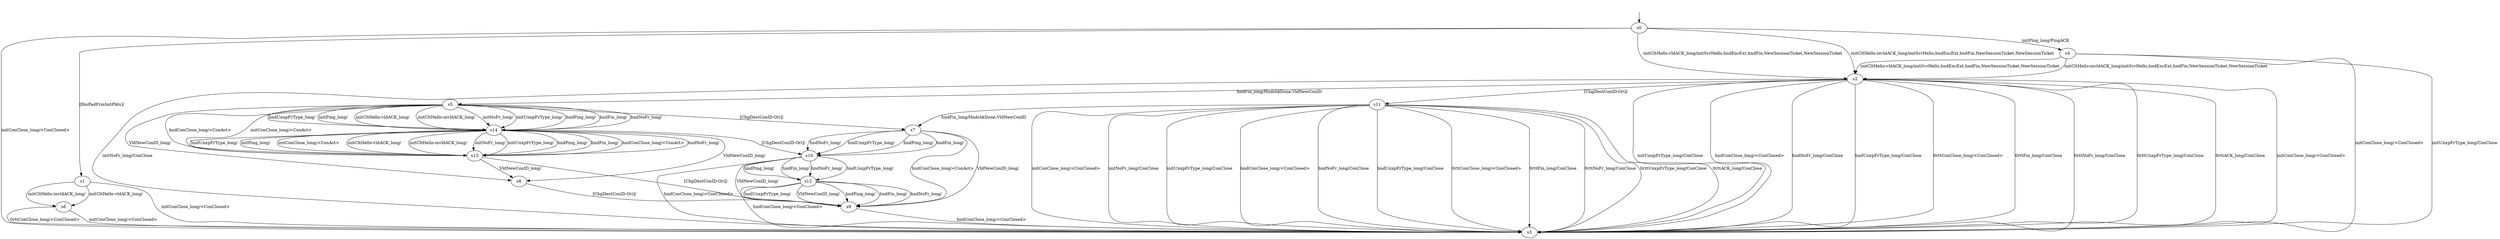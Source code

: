 digraph "../results/lsquicModels/lsquic-PSK-PSK-l-0/learnedModel" {
s0 [label=s0];
s1 [label=s1];
s2 [label=s2];
s3 [label=s3];
s4 [label=s4];
s5 [label=s5];
s6 [label=s6];
s7 [label=s7];
s8 [label=s8];
s9 [label=s9];
s10 [label=s10];
s11 [label=s11];
s12 [label=s12];
s13 [label=s13];
s14 [label=s14];
s0 -> s4  [label="initPing_long/PingACK "];
s0 -> s3  [label="initConClose_long/<ConClosed> "];
s0 -> s2  [label="initCltHello-vldACK_long/initSvrHello,hndEncExt,hndFin,NewSessionTicket,NewSessionTicket "];
s0 -> s2  [label="initCltHello-invldACK_long/initSvrHello,hndEncExt,hndFin,NewSessionTicket,NewSessionTicket "];
s0 -> s1  [label="[RmPadFrmInitPkts]/ "];
s1 -> s3  [label="initConClose_long/<ConClosed> "];
s1 -> s6  [label="initCltHello-vldACK_long/ "];
s1 -> s6  [label="initCltHello-invldACK_long/ "];
s2 -> s3  [label="initConClose_long/<ConClosed> "];
s2 -> s3  [label="initNoFr_long/ConClose "];
s2 -> s3  [label="initUnxpFrType_long/ConClose "];
s2 -> s5  [label="hndFin_long/HndshkDone,VldNewConID "];
s2 -> s3  [label="hndConClose_long/<ConClosed> "];
s2 -> s3  [label="hndNoFr_long/ConClose "];
s2 -> s3  [label="hndUnxpFrType_long/ConClose "];
s2 -> s3  [label="0rttConClose_long/<ConClosed> "];
s2 -> s3  [label="0rttFin_long/ConClose "];
s2 -> s3  [label="0rttNoFr_long/ConClose "];
s2 -> s3  [label="0rttUnxpFrType_long/ConClose "];
s2 -> s3  [label="0rttACK_long/ConClose "];
s2 -> s11  [label="[ChgDestConID-Ori]/ "];
s4 -> s3  [label="initConClose_long/<ConClosed> "];
s4 -> s2  [label="initCltHello-vldACK_long/initSvrHello,hndEncExt,hndFin,NewSessionTicket,NewSessionTicket "];
s4 -> s2  [label="initCltHello-invldACK_long/initSvrHello,hndEncExt,hndFin,NewSessionTicket,NewSessionTicket "];
s4 -> s3  [label="initUnxpFrType_long/ConClose "];
s5 -> s14  [label="initPing_long/ "];
s5 -> s13  [label="initConClose_long/<ConAct> "];
s5 -> s14  [label="initCltHello-vldACK_long/ "];
s5 -> s14  [label="initCltHello-invldACK_long/ "];
s5 -> s14  [label="initNoFr_long/ "];
s5 -> s14  [label="initUnxpFrType_long/ "];
s5 -> s14  [label="hndPing_long/ "];
s5 -> s14  [label="hndFin_long/ "];
s5 -> s13  [label="hndConClose_long/<ConAct> "];
s5 -> s14  [label="hndNoFr_long/ "];
s5 -> s14  [label="hndUnxpFrType_long/ "];
s5 -> s8  [label="VldNewConID_long/ "];
s5 -> s7  [label="[ChgDestConID-Ori]/ "];
s6 -> s3  [label="initConClose_long/<ConClosed> "];
s6 -> s3  [label="0rttConClose_long/<ConClosed> "];
s7 -> s10  [label="hndPing_long/ "];
s7 -> s10  [label="hndFin_long/ "];
s7 -> s9  [label="hndConClose_long/<ConAct> "];
s7 -> s10  [label="hndNoFr_long/ "];
s7 -> s10  [label="hndUnxpFrType_long/ "];
s7 -> s9  [label="VldNewConID_long/ "];
s8 -> s9  [label="[ChgDestConID-Ori]/ "];
s9 -> s3  [label="hndConClose_long/<ConClosed> "];
s10 -> s12  [label="hndPing_long/ "];
s10 -> s12  [label="hndFin_long/ "];
s10 -> s3  [label="hndConClose_long/<ConClosed> "];
s10 -> s12  [label="hndNoFr_long/ "];
s10 -> s12  [label="hndUnxpFrType_long/ "];
s10 -> s9  [label="VldNewConID_long/ "];
s11 -> s3  [label="initConClose_long/<ConClosed> "];
s11 -> s3  [label="initNoFr_long/ConClose "];
s11 -> s3  [label="initUnxpFrType_long/ConClose "];
s11 -> s7  [label="hndFin_long/HndshkDone,VldNewConID "];
s11 -> s3  [label="hndConClose_long/<ConClosed> "];
s11 -> s3  [label="hndNoFr_long/ConClose "];
s11 -> s3  [label="hndUnxpFrType_long/ConClose "];
s11 -> s3  [label="0rttConClose_long/<ConClosed> "];
s11 -> s3  [label="0rttFin_long/ConClose "];
s11 -> s3  [label="0rttNoFr_long/ConClose "];
s11 -> s3  [label="0rttUnxpFrType_long/ConClose "];
s11 -> s3  [label="0rttACK_long/ConClose "];
s12 -> s9  [label="hndPing_long/ "];
s12 -> s9  [label="hndFin_long/ "];
s12 -> s3  [label="hndConClose_long/<ConClosed> "];
s12 -> s9  [label="hndNoFr_long/ "];
s12 -> s9  [label="hndUnxpFrType_long/ "];
s12 -> s9  [label="VldNewConID_long/ "];
s13 -> s8  [label="VldNewConID_long/ "];
s13 -> s9  [label="[ChgDestConID-Ori]/ "];
s14 -> s13  [label="initPing_long/ "];
s14 -> s13  [label="initConClose_long/<ConAct> "];
s14 -> s13  [label="initCltHello-vldACK_long/ "];
s14 -> s13  [label="initCltHello-invldACK_long/ "];
s14 -> s13  [label="initNoFr_long/ "];
s14 -> s13  [label="initUnxpFrType_long/ "];
s14 -> s13  [label="hndPing_long/ "];
s14 -> s13  [label="hndFin_long/ "];
s14 -> s13  [label="hndConClose_long/<ConAct> "];
s14 -> s13  [label="hndNoFr_long/ "];
s14 -> s13  [label="hndUnxpFrType_long/ "];
s14 -> s8  [label="VldNewConID_long/ "];
s14 -> s10  [label="[ChgDestConID-Ori]/ "];
__start0 [label="", shape=none];
__start0 -> s0  [label=""];
}
